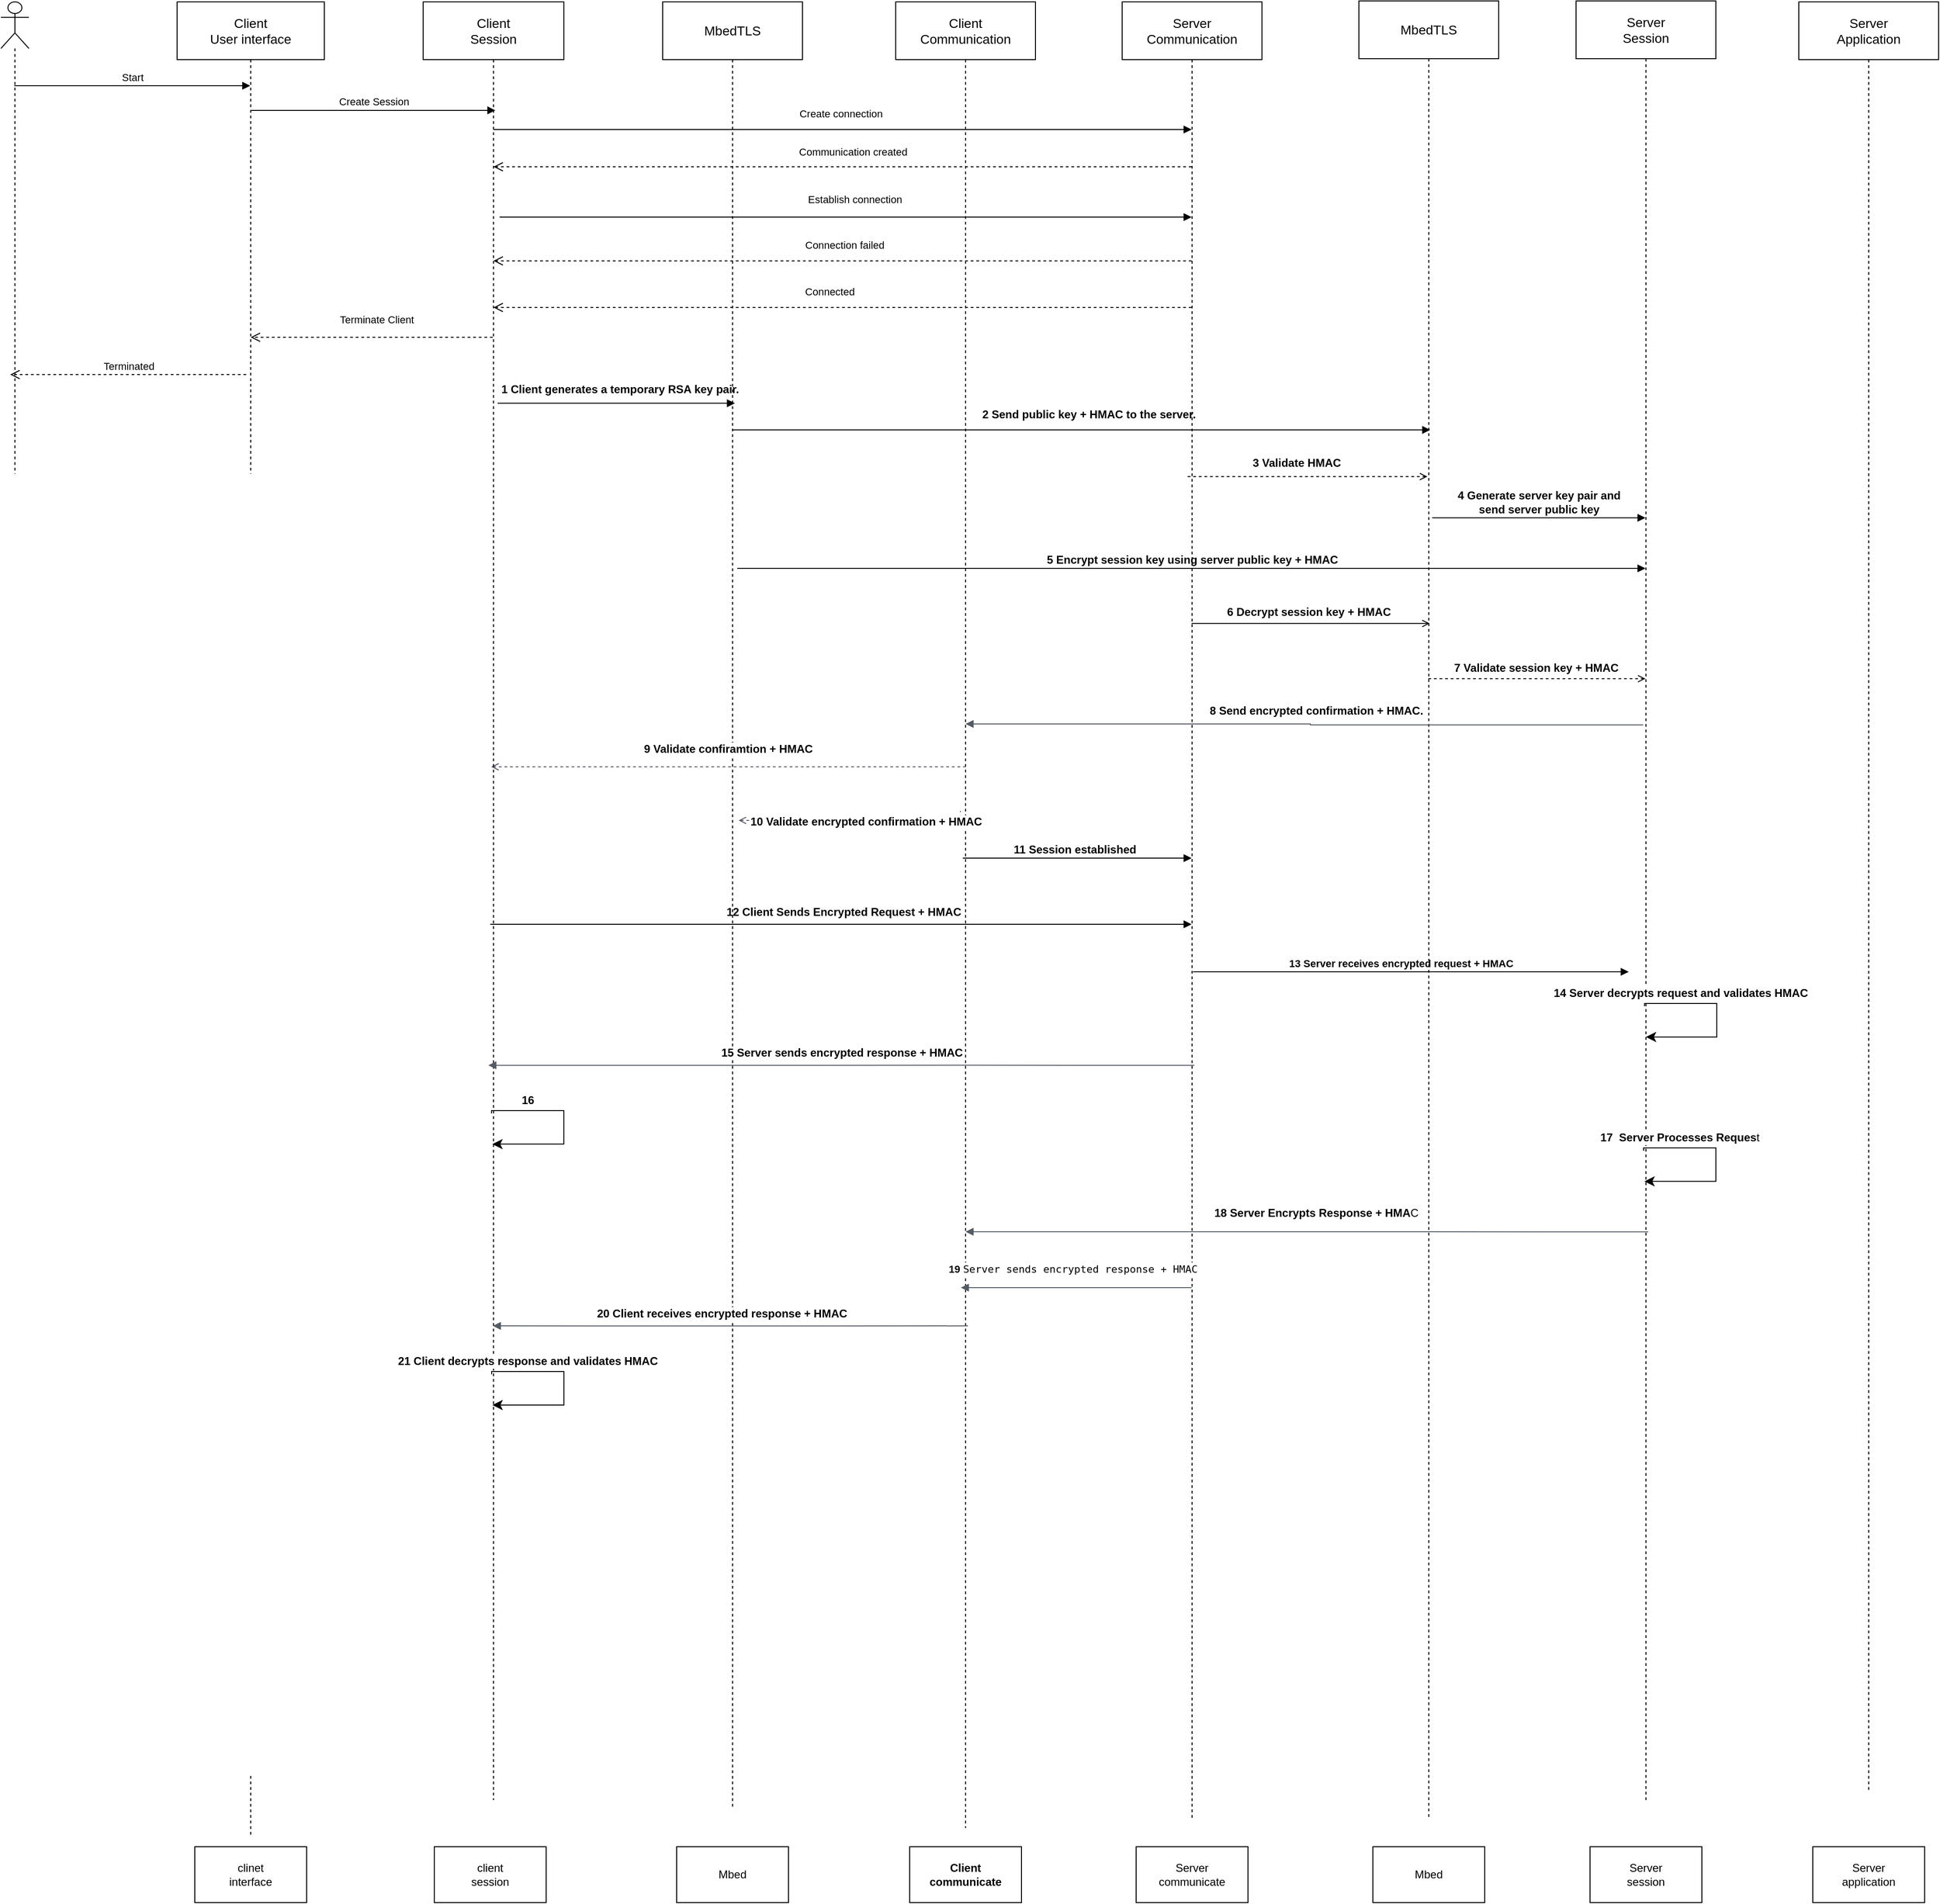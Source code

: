 <mxfile>
    <diagram id="hEeOqorTtUtQZ6ahrq-n" name="Page-1">
        <mxGraphModel dx="3041" dy="1041" grid="1" gridSize="10" guides="1" tooltips="1" connect="1" arrows="1" fold="1" page="1" pageScale="1" pageWidth="850" pageHeight="1100" math="0" shadow="0">
            <root>
                <mxCell id="0"/>
                <mxCell id="1" parent="0"/>
                <mxCell id="34" value="&lt;span style=&quot;font-size: 14px;&quot;&gt;MbedTLS&lt;/span&gt;" style="shape=umlLifeline;perimeter=lifelinePerimeter;whiteSpace=wrap;html=1;container=1;collapsible=0;recursiveResize=0;outlineConnect=0;size=62;" parent="1" vertex="1">
                    <mxGeometry x="670" y="20" width="150" height="1940" as="geometry"/>
                </mxCell>
                <mxCell id="148" value="&lt;b&gt;9 Validate confiramtion + HMAC&lt;/b&gt;" style="edgeStyle=orthogonalEdgeStyle;html=1;endArrow=none;elbow=vertical;startArrow=open;startFill=0;strokeColor=#545B64;rounded=0;fontSize=12;dashed=1;" parent="34" edge="1" target="35">
                    <mxGeometry y="19" width="100" relative="1" as="geometry">
                        <mxPoint x="-184" y="821.004" as="sourcePoint"/>
                        <mxPoint x="273" y="821" as="targetPoint"/>
                        <mxPoint as="offset"/>
                        <Array as="points">
                            <mxPoint x="163" y="821"/>
                            <mxPoint x="163" y="821"/>
                        </Array>
                    </mxGeometry>
                </mxCell>
                <mxCell id="35" value="&lt;span style=&quot;font-size: 14px;&quot;&gt;Client&lt;br&gt;Communication&lt;br&gt;&lt;/span&gt;" style="shape=umlLifeline;perimeter=lifelinePerimeter;whiteSpace=wrap;html=1;container=1;collapsible=0;recursiveResize=0;outlineConnect=0;size=62;" parent="1" vertex="1">
                    <mxGeometry x="920" y="20" width="150" height="1960" as="geometry"/>
                </mxCell>
                <mxCell id="134" value="Establish connection" style="html=1;verticalAlign=bottom;endArrow=block;" parent="35" target="36" edge="1">
                    <mxGeometry x="0.025" y="10" width="80" relative="1" as="geometry">
                        <mxPoint x="-425" y="231" as="sourcePoint"/>
                        <mxPoint x="284.6" y="232.26" as="targetPoint"/>
                        <mxPoint as="offset"/>
                    </mxGeometry>
                </mxCell>
                <mxCell id="36" value="&lt;span style=&quot;font-size: 14px;&quot;&gt;Server&lt;br&gt;Communication&lt;br&gt;&lt;/span&gt;" style="shape=umlLifeline;perimeter=lifelinePerimeter;whiteSpace=wrap;html=1;container=1;collapsible=0;recursiveResize=0;outlineConnect=0;size=62;" parent="1" vertex="1">
                    <mxGeometry x="1163" y="20" width="150" height="1950" as="geometry"/>
                </mxCell>
                <mxCell id="166" value="13 Server receives encrypted request + HMAC" style="html=1;verticalAlign=bottom;labelBackgroundColor=none;endArrow=block;endFill=1;fontStyle=1;" parent="36" edge="1">
                    <mxGeometry x="-0.046" width="160" relative="1" as="geometry">
                        <mxPoint x="75.977" y="1041" as="sourcePoint"/>
                        <mxPoint x="543.5" y="1041" as="targetPoint"/>
                        <mxPoint as="offset"/>
                    </mxGeometry>
                </mxCell>
                <mxCell id="248" value="&lt;font style=&quot;font-size: 11px;&quot;&gt;&lt;b style=&quot;&quot;&gt;19&amp;nbsp;&lt;/b&gt;&lt;code style=&quot;&quot;&gt;Server sends encrypted response + HMAC&lt;/code&gt;&lt;/font&gt;" style="edgeStyle=orthogonalEdgeStyle;html=1;endArrow=none;elbow=vertical;startArrow=block;startFill=1;strokeColor=#545B64;rounded=0;fontSize=12;" edge="1" parent="36" target="36">
                    <mxGeometry x="-0.03" y="20" width="100" relative="1" as="geometry">
                        <mxPoint x="-172.996" y="1379.999" as="sourcePoint"/>
                        <mxPoint x="560.18" y="1380.049" as="targetPoint"/>
                        <mxPoint as="offset"/>
                        <Array as="points">
                            <mxPoint x="-23" y="1380"/>
                            <mxPoint x="-23" y="1380"/>
                        </Array>
                    </mxGeometry>
                </mxCell>
                <mxCell id="37" value="&lt;span style=&quot;font-size: 14px;&quot;&gt;MbedTLS&lt;br&gt;&lt;/span&gt;" style="shape=umlLifeline;perimeter=lifelinePerimeter;whiteSpace=wrap;html=1;container=1;collapsible=0;recursiveResize=0;outlineConnect=0;size=62;" parent="1" vertex="1">
                    <mxGeometry x="1417" y="19" width="150" height="1951" as="geometry"/>
                </mxCell>
                <mxCell id="247" value="&lt;b&gt;18&amp;nbsp;Server Encrypts Response + HMA&lt;/b&gt;C" style="edgeStyle=orthogonalEdgeStyle;html=1;endArrow=none;elbow=vertical;startArrow=block;startFill=1;strokeColor=#545B64;rounded=0;fontSize=12;" edge="1" parent="37" source="35">
                    <mxGeometry x="0.025" y="20" width="100" relative="1" as="geometry">
                        <mxPoint x="-407" y="1321" as="sourcePoint"/>
                        <mxPoint x="310.5" y="1321.109" as="targetPoint"/>
                        <mxPoint as="offset"/>
                        <Array as="points">
                            <mxPoint x="-197" y="1321"/>
                            <mxPoint x="-197" y="1321"/>
                        </Array>
                    </mxGeometry>
                </mxCell>
                <mxCell id="39" value="&lt;span style=&quot;font-size: 14px;&quot;&gt;Server&lt;br&gt;Application&lt;br&gt;&lt;/span&gt;" style="shape=umlLifeline;perimeter=lifelinePerimeter;whiteSpace=wrap;html=1;container=1;collapsible=0;recursiveResize=0;outlineConnect=0;size=62;" parent="1" vertex="1">
                    <mxGeometry x="1889" y="20" width="150" height="1920" as="geometry"/>
                </mxCell>
                <mxCell id="83" value="Communication created" style="html=1;verticalAlign=bottom;endArrow=open;dashed=1;endSize=8;" parent="1" source="36" target="33" edge="1">
                    <mxGeometry x="-0.028" y="-7" relative="1" as="geometry">
                        <mxPoint x="1166.5" y="197" as="sourcePoint"/>
                        <mxPoint x="490.25" y="197" as="targetPoint"/>
                        <Array as="points">
                            <mxPoint x="650" y="197"/>
                        </Array>
                        <mxPoint as="offset"/>
                    </mxGeometry>
                </mxCell>
                <mxCell id="85" value="Connected" style="html=1;verticalAlign=bottom;endArrow=open;dashed=1;endSize=8;" parent="1" source="36" target="33" edge="1">
                    <mxGeometry x="0.037" y="-8" relative="1" as="geometry">
                        <mxPoint x="1207" y="348" as="sourcePoint"/>
                        <mxPoint x="486.75" y="348" as="targetPoint"/>
                        <Array as="points">
                            <mxPoint x="655.19" y="348"/>
                        </Array>
                        <mxPoint as="offset"/>
                    </mxGeometry>
                </mxCell>
                <mxCell id="96" value="" style="shape=umlLifeline;participant=umlActor;perimeter=lifelinePerimeter;whiteSpace=wrap;html=1;container=1;collapsible=0;recursiveResize=0;verticalAlign=top;spacingTop=36;outlineConnect=0;size=50;" parent="1" vertex="1">
                    <mxGeometry x="-40" y="20" width="30" height="1331" as="geometry"/>
                </mxCell>
                <mxCell id="101" value="&lt;font style=&quot;font-size: 12px;&quot;&gt;1 Client generates a temporary RSA key pair.&lt;/font&gt;" style="html=1;verticalAlign=bottom;labelBackgroundColor=none;endArrow=block;endFill=1;fontStyle=1;" parent="1" edge="1">
                    <mxGeometry x="0.029" y="6" width="160" relative="1" as="geometry">
                        <mxPoint x="492.824" y="450.789" as="sourcePoint"/>
                        <mxPoint x="747.5" y="450.789" as="targetPoint"/>
                        <mxPoint as="offset"/>
                    </mxGeometry>
                </mxCell>
                <mxCell id="128" value="" style="html=1;verticalAlign=bottom;labelBackgroundColor=none;endArrow=block;endFill=1;" parent="1" source="34" edge="1">
                    <mxGeometry width="160" relative="1" as="geometry">
                        <mxPoint x="810" y="479" as="sourcePoint"/>
                        <mxPoint x="1493.5" y="479.411" as="targetPoint"/>
                        <Array as="points"/>
                    </mxGeometry>
                </mxCell>
                <mxCell id="132" value="&lt;font style=&quot;font-size: 12px;&quot;&gt;&lt;b&gt;2 Send&amp;nbsp;public key + HMAC to the server.&lt;/b&gt;&lt;/font&gt;" style="text;whiteSpace=wrap;html=1;" parent="1" vertex="1">
                    <mxGeometry x="1011" y="449" width="270" height="40" as="geometry"/>
                </mxCell>
                <mxCell id="81" value="Create connection" style="html=1;verticalAlign=bottom;endArrow=block;" parent="1" edge="1" source="33">
                    <mxGeometry x="-0.007" y="8" width="80" relative="1" as="geometry">
                        <mxPoint x="510" y="160" as="sourcePoint"/>
                        <mxPoint x="1237.5" y="157" as="targetPoint"/>
                        <mxPoint as="offset"/>
                    </mxGeometry>
                </mxCell>
                <mxCell id="136" value="&lt;span style=&quot;font-size: 14px;&quot;&gt;Server&lt;br&gt;Session&lt;br&gt;&lt;/span&gt;" style="shape=umlLifeline;perimeter=lifelinePerimeter;whiteSpace=wrap;html=1;container=1;collapsible=0;recursiveResize=0;outlineConnect=0;size=62;" parent="1" vertex="1">
                    <mxGeometry x="1650" y="19" width="150" height="1931" as="geometry"/>
                </mxCell>
                <mxCell id="147" value="&lt;b&gt;8 Send encrypted confirmation + HMAC.&lt;/b&gt;" style="edgeStyle=orthogonalEdgeStyle;html=1;endArrow=none;elbow=vertical;startArrow=block;startFill=1;strokeColor=#545B64;rounded=0;fontSize=12;" parent="136" edge="1" source="35">
                    <mxGeometry x="0.039" y="15" width="100" relative="1" as="geometry">
                        <mxPoint x="-642" y="775.5" as="sourcePoint"/>
                        <mxPoint x="72" y="777" as="targetPoint"/>
                        <mxPoint x="-1" as="offset"/>
                        <Array as="points">
                            <mxPoint x="-285" y="776"/>
                        </Array>
                    </mxGeometry>
                </mxCell>
                <mxCell id="176" value="&lt;b&gt;14 Server decrypts request and validates HMAC&lt;/b&gt;" style="edgeStyle=segmentEdgeStyle;endArrow=classic;html=1;curved=0;rounded=0;endSize=8;startSize=8;fontSize=12;exitX=0.523;exitY=0.848;exitDx=0;exitDy=0;exitPerimeter=0;" parent="136" edge="1" target="136">
                    <mxGeometry x="-0.569" y="11" width="50" height="50" relative="1" as="geometry">
                        <mxPoint x="73.45" y="1079.036" as="sourcePoint"/>
                        <mxPoint x="71" y="1124.92" as="targetPoint"/>
                        <Array as="points">
                            <mxPoint x="74" y="1076"/>
                            <mxPoint x="151" y="1076"/>
                            <mxPoint x="151" y="1112"/>
                        </Array>
                        <mxPoint as="offset"/>
                    </mxGeometry>
                </mxCell>
                <mxCell id="242" value="&lt;b&gt;17&amp;nbsp; Server Processes Reques&lt;/b&gt;t" style="edgeStyle=segmentEdgeStyle;endArrow=classic;html=1;curved=0;rounded=0;endSize=8;startSize=8;fontSize=12;exitX=0.523;exitY=0.848;exitDx=0;exitDy=0;exitPerimeter=0;" edge="1" parent="136">
                    <mxGeometry x="-0.569" y="11" width="50" height="50" relative="1" as="geometry">
                        <mxPoint x="72.51" y="1233.976" as="sourcePoint"/>
                        <mxPoint x="73.384" y="1266.94" as="targetPoint"/>
                        <Array as="points">
                            <mxPoint x="73.06" y="1230.94"/>
                            <mxPoint x="150.06" y="1230.94"/>
                            <mxPoint x="150.06" y="1266.94"/>
                        </Array>
                        <mxPoint as="offset"/>
                    </mxGeometry>
                </mxCell>
                <mxCell id="138" value="&lt;b&gt;3 Validate HMAC&lt;/b&gt;" style="html=1;verticalAlign=bottom;labelBackgroundColor=none;endArrow=open;endFill=0;fontSize=12;dashed=1;" parent="1" edge="1">
                    <mxGeometry x="-0.092" y="7" width="160" relative="1" as="geometry">
                        <mxPoint x="1233.25" y="529.5" as="sourcePoint"/>
                        <mxPoint x="1490.5" y="529.5" as="targetPoint"/>
                        <mxPoint y="1" as="offset"/>
                    </mxGeometry>
                </mxCell>
                <mxCell id="141" value="&lt;b&gt;4 Generate server key pair and &lt;br&gt;send server public key&lt;/b&gt;" style="html=1;verticalAlign=bottom;labelBackgroundColor=none;endArrow=block;endFill=1;fontSize=12;exitX=0.524;exitY=0.632;exitDx=0;exitDy=0;exitPerimeter=0;" parent="1" edge="1" target="136">
                    <mxGeometry x="-0.004" width="160" relative="1" as="geometry">
                        <mxPoint x="1495.6" y="573.752" as="sourcePoint"/>
                        <mxPoint x="1706.5" y="573.752" as="targetPoint"/>
                        <mxPoint as="offset"/>
                    </mxGeometry>
                </mxCell>
                <mxCell id="142" value="&lt;b&gt;5 Encrypt session key using server public key + HMAC&lt;/b&gt;" style="html=1;verticalAlign=bottom;labelBackgroundColor=none;endArrow=block;endFill=1;fontSize=12;" parent="1" target="136" edge="1">
                    <mxGeometry width="160" relative="1" as="geometry">
                        <mxPoint x="750" y="628" as="sourcePoint"/>
                        <mxPoint x="1706.5" y="628" as="targetPoint"/>
                    </mxGeometry>
                </mxCell>
                <mxCell id="143" value="&lt;b&gt;&lt;font style=&quot;font-size: 12px;&quot;&gt;6 Decrypt session key + HMAC&lt;/font&gt;&lt;/b&gt;" style="html=1;verticalAlign=bottom;labelBackgroundColor=none;endArrow=open;endFill=0;entryX=0.507;entryY=0.796;entryDx=0;entryDy=0;entryPerimeter=0;" parent="1" edge="1">
                    <mxGeometry x="-0.022" y="3" width="160" relative="1" as="geometry">
                        <mxPoint x="1237.5" y="687.156" as="sourcePoint"/>
                        <mxPoint x="1493.05" y="687.156" as="targetPoint"/>
                        <mxPoint as="offset"/>
                    </mxGeometry>
                </mxCell>
                <mxCell id="144" value="&lt;font style=&quot;font-size: 12px;&quot;&gt;&lt;b&gt;7 Validate session key + HMAC&lt;/b&gt;&lt;/font&gt;" style="html=1;verticalAlign=bottom;labelBackgroundColor=none;endArrow=open;endFill=0;dashed=1;" parent="1" target="136" edge="1">
                    <mxGeometry x="-0.011" y="2" width="160" relative="1" as="geometry">
                        <mxPoint x="1491.5" y="746.42" as="sourcePoint"/>
                        <mxPoint x="1706.5" y="746.42" as="targetPoint"/>
                        <mxPoint as="offset"/>
                    </mxGeometry>
                </mxCell>
                <mxCell id="84" value="Connection failed" style="html=1;verticalAlign=bottom;endArrow=open;dashed=1;endSize=8;" parent="1" source="36" target="33" edge="1">
                    <mxGeometry x="-0.004" y="-8" relative="1" as="geometry">
                        <mxPoint x="1198" y="298" as="sourcePoint"/>
                        <mxPoint x="510" y="300" as="targetPoint"/>
                        <Array as="points">
                            <mxPoint x="751.19" y="298"/>
                        </Array>
                        <mxPoint as="offset"/>
                    </mxGeometry>
                </mxCell>
                <mxCell id="159" value="&lt;b&gt;10 Validate encrypted confirmation + HMAC&lt;/b&gt;" style="edgeStyle=orthogonalEdgeStyle;html=1;endArrow=none;elbow=vertical;startArrow=open;startFill=0;strokeColor=#545B64;rounded=0;fontSize=12;dashed=1;" parent="1" edge="1">
                    <mxGeometry x="-0.044" y="16" width="100" relative="1" as="geometry">
                        <mxPoint x="751.5" y="898.5" as="sourcePoint"/>
                        <mxPoint x="989.5" y="888.5" as="targetPoint"/>
                        <mxPoint x="1" y="1" as="offset"/>
                        <Array as="points"/>
                    </mxGeometry>
                </mxCell>
                <mxCell id="162" value="&lt;font style=&quot;font-size: 12px;&quot;&gt;11 Session established&lt;/font&gt;" style="html=1;verticalAlign=bottom;labelBackgroundColor=none;endArrow=block;endFill=1;fontStyle=1;" parent="1" edge="1">
                    <mxGeometry x="-0.022" width="160" relative="1" as="geometry">
                        <mxPoint x="992" y="938.999" as="sourcePoint"/>
                        <mxPoint x="1237.5" y="938.999" as="targetPoint"/>
                        <mxPoint as="offset"/>
                    </mxGeometry>
                </mxCell>
                <mxCell id="163" value="&lt;font style=&quot;font-size: 12px;&quot;&gt;12 Client Sends Encrypted Request + HMAC&lt;/font&gt;" style="html=1;verticalAlign=bottom;labelBackgroundColor=none;endArrow=block;endFill=1;fontStyle=1;" parent="1" edge="1">
                    <mxGeometry x="0.006" y="4" width="160" relative="1" as="geometry">
                        <mxPoint x="485" y="1010" as="sourcePoint"/>
                        <mxPoint x="1237.5" y="1010" as="targetPoint"/>
                        <mxPoint as="offset"/>
                    </mxGeometry>
                </mxCell>
                <mxCell id="177" value="" style="text;strokeColor=none;fillColor=none;align=left;verticalAlign=middle;spacingTop=-1;spacingLeft=4;spacingRight=4;rotatable=0;labelPosition=right;points=[];portConstraint=eastwest;" vertex="1" parent="1">
                    <mxGeometry x="1780" y="80" width="20" height="14" as="geometry"/>
                </mxCell>
                <mxCell id="33" value="&lt;font style=&quot;font-size: 14px;&quot;&gt;Client&lt;br&gt;Session&lt;/font&gt;" style="shape=umlLifeline;perimeter=lifelinePerimeter;whiteSpace=wrap;html=1;container=1;collapsible=0;recursiveResize=0;outlineConnect=0;size=62;" parent="1" vertex="1">
                    <mxGeometry x="413" y="20" width="151" height="1930" as="geometry"/>
                </mxCell>
                <mxCell id="80" value="Create Session" style="html=1;verticalAlign=bottom;endArrow=block;" parent="33" source="32" edge="1">
                    <mxGeometry width="80" relative="1" as="geometry">
                        <mxPoint x="-117" y="116.478" as="sourcePoint"/>
                        <mxPoint x="77.5" y="116.478" as="targetPoint"/>
                    </mxGeometry>
                </mxCell>
                <mxCell id="170" value="&lt;b&gt;15 Server sends encrypted response + HMAC&lt;/b&gt;" style="edgeStyle=orthogonalEdgeStyle;html=1;endArrow=none;elbow=vertical;startArrow=block;startFill=1;strokeColor=#545B64;rounded=0;fontSize=12;" parent="33" edge="1">
                    <mxGeometry y="13" width="100" relative="1" as="geometry">
                        <mxPoint x="70" y="1141.344" as="sourcePoint"/>
                        <mxPoint x="827.5" y="1141.399" as="targetPoint"/>
                        <mxPoint as="offset"/>
                        <Array as="points">
                            <mxPoint x="600" y="1141.344"/>
                            <mxPoint x="600" y="1141.344"/>
                        </Array>
                    </mxGeometry>
                </mxCell>
                <mxCell id="90" value="Terminate Client" style="html=1;verticalAlign=bottom;endArrow=open;dashed=1;endSize=8;" parent="33" edge="1" target="32">
                    <mxGeometry x="-0.04" y="-10" relative="1" as="geometry">
                        <mxPoint x="74.68" y="359.999" as="sourcePoint"/>
                        <mxPoint x="-197.996" y="359.999" as="targetPoint"/>
                        <Array as="points"/>
                        <mxPoint as="offset"/>
                    </mxGeometry>
                </mxCell>
                <mxCell id="241" value="&lt;b&gt;16&lt;/b&gt;" style="edgeStyle=segmentEdgeStyle;endArrow=classic;html=1;curved=0;rounded=0;endSize=8;startSize=8;fontSize=12;exitX=0.523;exitY=0.848;exitDx=0;exitDy=0;exitPerimeter=0;" edge="1" parent="33">
                    <mxGeometry x="-0.569" y="11" width="50" height="50" relative="1" as="geometry">
                        <mxPoint x="73.39" y="1192.976" as="sourcePoint"/>
                        <mxPoint x="74.264" y="1225.94" as="targetPoint"/>
                        <Array as="points">
                            <mxPoint x="73.94" y="1189.94"/>
                            <mxPoint x="150.94" y="1189.94"/>
                            <mxPoint x="150.94" y="1225.94"/>
                        </Array>
                        <mxPoint as="offset"/>
                    </mxGeometry>
                </mxCell>
                <mxCell id="250" value="&lt;b&gt;21&amp;nbsp;Client decrypts response and validates HMAC&lt;/b&gt;" style="edgeStyle=segmentEdgeStyle;endArrow=classic;html=1;curved=0;rounded=0;endSize=8;startSize=8;fontSize=12;exitX=0.523;exitY=0.848;exitDx=0;exitDy=0;exitPerimeter=0;" edge="1" parent="33">
                    <mxGeometry x="-0.569" y="11" width="50" height="50" relative="1" as="geometry">
                        <mxPoint x="73.51" y="1473.036" as="sourcePoint"/>
                        <mxPoint x="74.384" y="1506" as="targetPoint"/>
                        <Array as="points">
                            <mxPoint x="74.06" y="1470"/>
                            <mxPoint x="151.06" y="1470"/>
                            <mxPoint x="151.06" y="1506"/>
                        </Array>
                        <mxPoint as="offset"/>
                    </mxGeometry>
                </mxCell>
                <mxCell id="32" value="&lt;font style=&quot;font-size: 14px;&quot;&gt;Client&lt;br&gt;User interface&lt;br&gt;&lt;/font&gt;" style="shape=umlLifeline;perimeter=lifelinePerimeter;whiteSpace=wrap;html=1;container=1;collapsible=0;recursiveResize=0;outlineConnect=0;size=62;" parent="1" vertex="1">
                    <mxGeometry x="149" y="20" width="158" height="1970" as="geometry"/>
                </mxCell>
                <mxCell id="77" value="Start" style="html=1;verticalAlign=bottom;endArrow=block;" parent="32" edge="1">
                    <mxGeometry width="80" relative="1" as="geometry">
                        <mxPoint x="-174.676" y="90.0" as="sourcePoint"/>
                        <mxPoint x="78.5" y="90.0" as="targetPoint"/>
                    </mxGeometry>
                </mxCell>
                <mxCell id="92" value="Terminated" style="html=1;verticalAlign=bottom;endArrow=open;dashed=1;endSize=8;" parent="32" edge="1">
                    <mxGeometry relative="1" as="geometry">
                        <mxPoint x="74.18" y="400" as="sourcePoint"/>
                        <mxPoint x="-178.996" y="400" as="targetPoint"/>
                        <Array as="points"/>
                    </mxGeometry>
                </mxCell>
                <mxCell id="249" value="&lt;b&gt;&lt;font style=&quot;font-size: 12px;&quot;&gt;20&amp;nbsp;Client receives encrypted response + HMAC&amp;nbsp;&lt;/font&gt;&lt;/b&gt;" style="edgeStyle=orthogonalEdgeStyle;html=1;endArrow=none;elbow=vertical;startArrow=block;startFill=1;strokeColor=#545B64;rounded=0;fontSize=12;" edge="1" parent="1">
                    <mxGeometry x="-0.03" y="13" width="100" relative="1" as="geometry">
                        <mxPoint x="487.824" y="1441.059" as="sourcePoint"/>
                        <mxPoint x="997.5" y="1441.059" as="targetPoint"/>
                        <mxPoint as="offset"/>
                        <Array as="points">
                            <mxPoint x="640" y="1441"/>
                            <mxPoint x="640" y="1441"/>
                        </Array>
                    </mxGeometry>
                </mxCell>
                <mxCell id="239" value="Server&lt;br&gt;session" style="rounded=0;whiteSpace=wrap;html=1;" vertex="1" parent="1">
                    <mxGeometry x="1665" y="2000" width="120" height="60" as="geometry"/>
                </mxCell>
                <mxCell id="235" value="Server&lt;br&gt;application&lt;br&gt;" style="rounded=0;whiteSpace=wrap;html=1;" vertex="1" parent="1">
                    <mxGeometry x="1904" y="2000" width="120" height="60" as="geometry"/>
                </mxCell>
                <mxCell id="238" value="Mbed" style="rounded=0;whiteSpace=wrap;html=1;" vertex="1" parent="1">
                    <mxGeometry x="1432" y="2000" width="120" height="60" as="geometry"/>
                </mxCell>
                <mxCell id="236" value="Server&lt;br&gt;communicate" style="rounded=0;whiteSpace=wrap;html=1;" vertex="1" parent="1">
                    <mxGeometry x="1178" y="2000" width="120" height="60" as="geometry"/>
                </mxCell>
                <mxCell id="237" value="Client&lt;br&gt;communicate" style="rounded=0;whiteSpace=wrap;html=1;fontStyle=1" vertex="1" parent="1">
                    <mxGeometry x="935" y="2000" width="120" height="60" as="geometry"/>
                </mxCell>
                <mxCell id="197" value="Mbed" style="rounded=0;whiteSpace=wrap;html=1;" vertex="1" parent="1">
                    <mxGeometry x="685" y="2000" width="120" height="60" as="geometry"/>
                </mxCell>
                <mxCell id="196" value="client&lt;br&gt;session" style="rounded=0;whiteSpace=wrap;html=1;" vertex="1" parent="1">
                    <mxGeometry x="425" y="2000" width="120" height="60" as="geometry"/>
                </mxCell>
                <mxCell id="198" value="clinet&lt;br&gt;interface" style="rounded=0;whiteSpace=wrap;html=1;" vertex="1" parent="1">
                    <mxGeometry x="168" y="2000" width="120" height="60" as="geometry"/>
                </mxCell>
            </root>
        </mxGraphModel>
    </diagram>
</mxfile>
